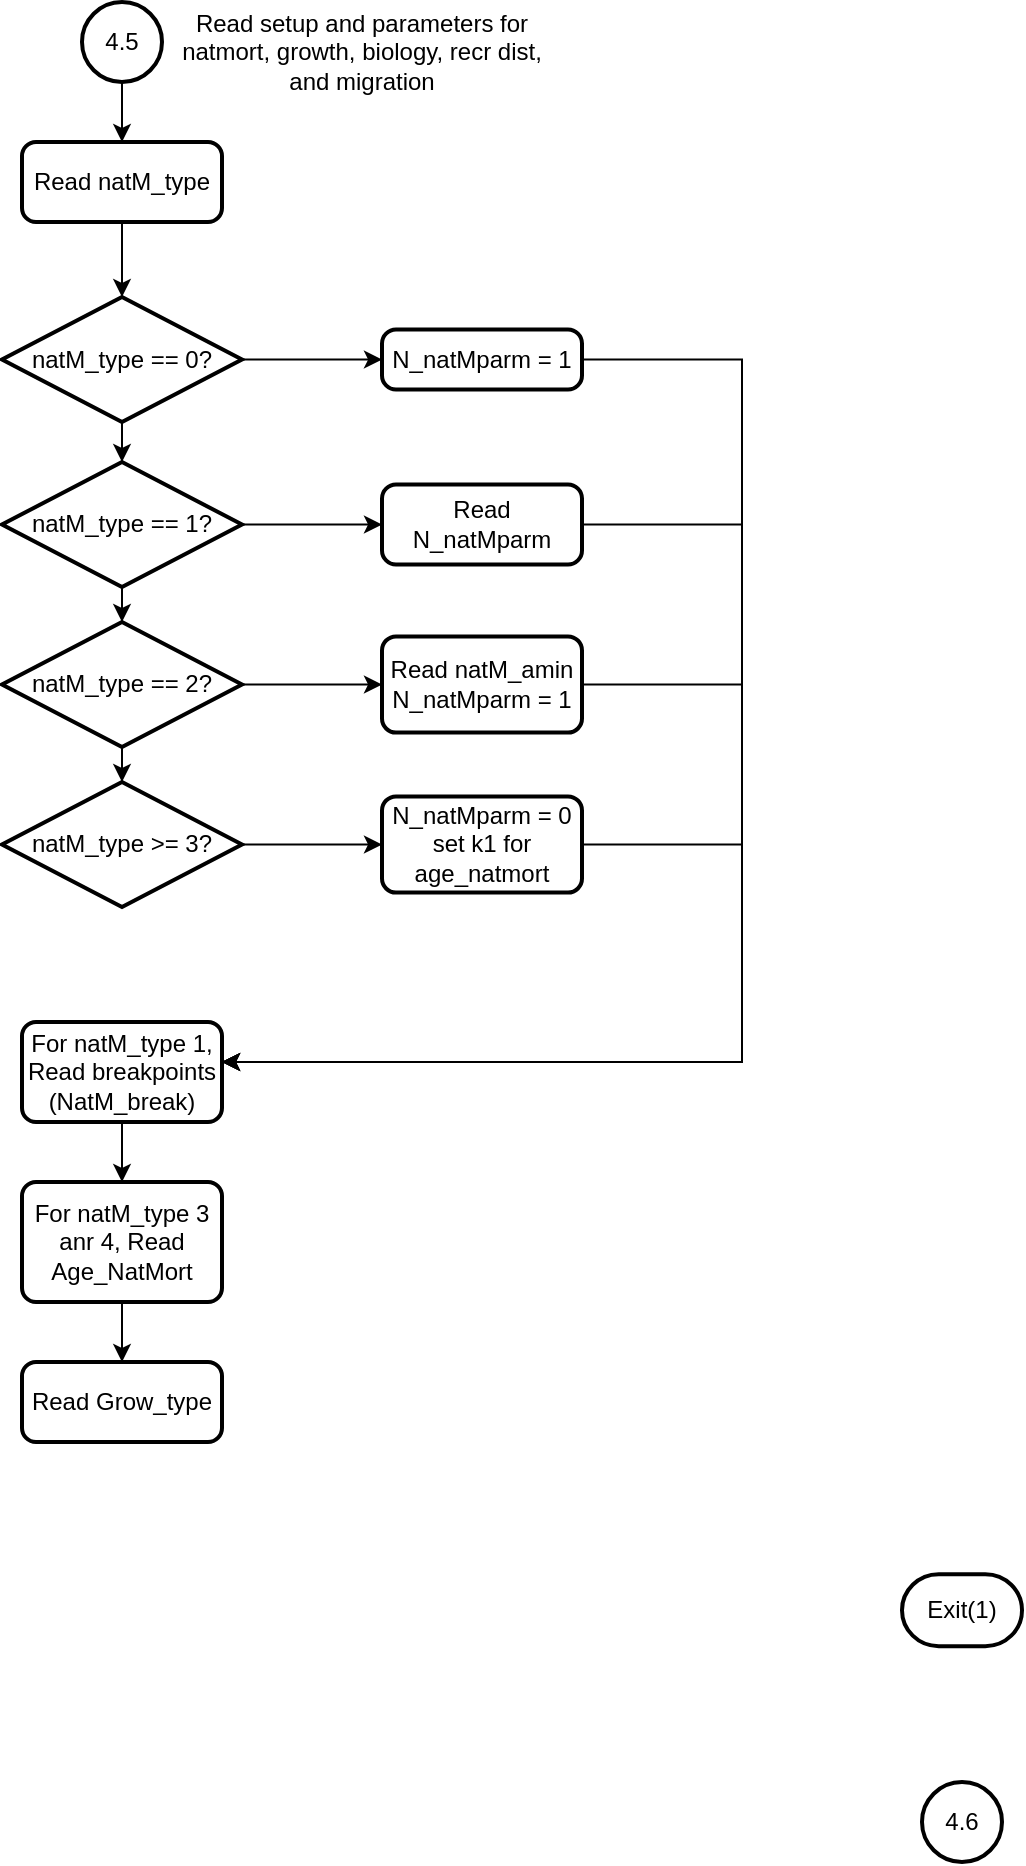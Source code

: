 <mxfile version="13.9.9" type="device"><diagram id="6a731a19-8d31-9384-78a2-239565b7b9f0" name="Page-1"><mxGraphModel dx="55" dy="555" grid="1" gridSize="10" guides="1" tooltips="1" connect="1" arrows="1" fold="1" page="1" pageScale="1" pageWidth="850" pageHeight="1100" background="#ffffff" math="0" shadow="0"><root><mxCell id="0"/><mxCell id="1" parent="0"/><mxCell id="a0kThJfAB2JnnVHFZHPF-62" style="edgeStyle=orthogonalEdgeStyle;rounded=0;orthogonalLoop=1;jettySize=auto;html=1;entryX=0.5;entryY=0;entryDx=0;entryDy=0;" edge="1" parent="1" source="a0kThJfAB2JnnVHFZHPF-63" target="a0kThJfAB2JnnVHFZHPF-68"><mxGeometry relative="1" as="geometry"/></mxCell><mxCell id="a0kThJfAB2JnnVHFZHPF-63" value="4.5" style="strokeWidth=2;html=1;shape=mxgraph.flowchart.start_2;whiteSpace=wrap;" vertex="1" parent="1"><mxGeometry x="1000" y="50" width="40" height="40" as="geometry"/></mxCell><mxCell id="a0kThJfAB2JnnVHFZHPF-64" value="Read setup and parameters for natmort, growth, biology, recr dist, and migration" style="text;html=1;strokeColor=none;fillColor=none;align=center;verticalAlign=middle;whiteSpace=wrap;rounded=0;" vertex="1" parent="1"><mxGeometry x="1040" y="50" width="200" height="50" as="geometry"/></mxCell><mxCell id="a0kThJfAB2JnnVHFZHPF-124" style="edgeStyle=orthogonalEdgeStyle;rounded=0;orthogonalLoop=1;jettySize=auto;html=1;" edge="1" parent="1" source="a0kThJfAB2JnnVHFZHPF-68" target="a0kThJfAB2JnnVHFZHPF-145"><mxGeometry relative="1" as="geometry"><mxPoint x="1020" y="200" as="targetPoint"/></mxGeometry></mxCell><mxCell id="a0kThJfAB2JnnVHFZHPF-68" value="Read natM_type" style="rounded=1;whiteSpace=wrap;html=1;absoluteArcSize=1;arcSize=14;strokeWidth=2;" vertex="1" parent="1"><mxGeometry x="970" y="120" width="100" height="40" as="geometry"/></mxCell><mxCell id="a0kThJfAB2JnnVHFZHPF-71" value="4.6" style="strokeWidth=2;html=1;shape=mxgraph.flowchart.start_2;whiteSpace=wrap;" vertex="1" parent="1"><mxGeometry x="1420" y="940" width="40" height="40" as="geometry"/></mxCell><mxCell id="a0kThJfAB2JnnVHFZHPF-101" value="Exit(1)" style="strokeWidth=2;html=1;shape=mxgraph.flowchart.terminator;whiteSpace=wrap;" vertex="1" parent="1"><mxGeometry x="1410" y="836.12" width="60" height="36" as="geometry"/></mxCell><mxCell id="a0kThJfAB2JnnVHFZHPF-169" style="edgeStyle=orthogonalEdgeStyle;rounded=0;orthogonalLoop=1;jettySize=auto;html=1;" edge="1" parent="1" source="a0kThJfAB2JnnVHFZHPF-103" target="a0kThJfAB2JnnVHFZHPF-167"><mxGeometry relative="1" as="geometry"/></mxCell><mxCell id="a0kThJfAB2JnnVHFZHPF-103" value="For natM_type 1, Read breakpoints (NatM_break)" style="rounded=1;whiteSpace=wrap;html=1;absoluteArcSize=1;arcSize=14;strokeWidth=2;" vertex="1" parent="1"><mxGeometry x="970" y="560" width="100" height="50" as="geometry"/></mxCell><mxCell id="a0kThJfAB2JnnVHFZHPF-154" style="edgeStyle=orthogonalEdgeStyle;rounded=0;orthogonalLoop=1;jettySize=auto;html=1;" edge="1" parent="1" source="a0kThJfAB2JnnVHFZHPF-145" target="a0kThJfAB2JnnVHFZHPF-146"><mxGeometry relative="1" as="geometry"/></mxCell><mxCell id="a0kThJfAB2JnnVHFZHPF-157" style="edgeStyle=orthogonalEdgeStyle;rounded=0;orthogonalLoop=1;jettySize=auto;html=1;" edge="1" parent="1" source="a0kThJfAB2JnnVHFZHPF-145" target="a0kThJfAB2JnnVHFZHPF-153"><mxGeometry relative="1" as="geometry"/></mxCell><mxCell id="a0kThJfAB2JnnVHFZHPF-145" value="natM_type == 0?" style="strokeWidth=2;html=1;shape=mxgraph.flowchart.decision;whiteSpace=wrap;" vertex="1" parent="1"><mxGeometry x="960" y="197.5" width="120" height="62.5" as="geometry"/></mxCell><mxCell id="a0kThJfAB2JnnVHFZHPF-155" style="edgeStyle=orthogonalEdgeStyle;rounded=0;orthogonalLoop=1;jettySize=auto;html=1;" edge="1" parent="1" source="a0kThJfAB2JnnVHFZHPF-146" target="a0kThJfAB2JnnVHFZHPF-147"><mxGeometry relative="1" as="geometry"/></mxCell><mxCell id="a0kThJfAB2JnnVHFZHPF-158" style="edgeStyle=orthogonalEdgeStyle;rounded=0;orthogonalLoop=1;jettySize=auto;html=1;entryX=0;entryY=0.5;entryDx=0;entryDy=0;" edge="1" parent="1" source="a0kThJfAB2JnnVHFZHPF-146" target="a0kThJfAB2JnnVHFZHPF-152"><mxGeometry relative="1" as="geometry"/></mxCell><mxCell id="a0kThJfAB2JnnVHFZHPF-146" value="natM_type == 1?" style="strokeWidth=2;html=1;shape=mxgraph.flowchart.decision;whiteSpace=wrap;" vertex="1" parent="1"><mxGeometry x="960" y="280" width="120" height="62.5" as="geometry"/></mxCell><mxCell id="a0kThJfAB2JnnVHFZHPF-156" style="edgeStyle=orthogonalEdgeStyle;rounded=0;orthogonalLoop=1;jettySize=auto;html=1;" edge="1" parent="1" source="a0kThJfAB2JnnVHFZHPF-147" target="a0kThJfAB2JnnVHFZHPF-148"><mxGeometry relative="1" as="geometry"/></mxCell><mxCell id="a0kThJfAB2JnnVHFZHPF-159" style="edgeStyle=orthogonalEdgeStyle;rounded=0;orthogonalLoop=1;jettySize=auto;html=1;" edge="1" parent="1" source="a0kThJfAB2JnnVHFZHPF-147" target="a0kThJfAB2JnnVHFZHPF-151"><mxGeometry relative="1" as="geometry"/></mxCell><mxCell id="a0kThJfAB2JnnVHFZHPF-147" value="natM_type == 2?" style="strokeWidth=2;html=1;shape=mxgraph.flowchart.decision;whiteSpace=wrap;" vertex="1" parent="1"><mxGeometry x="960" y="360" width="120" height="62.5" as="geometry"/></mxCell><mxCell id="a0kThJfAB2JnnVHFZHPF-160" style="edgeStyle=orthogonalEdgeStyle;rounded=0;orthogonalLoop=1;jettySize=auto;html=1;" edge="1" parent="1" source="a0kThJfAB2JnnVHFZHPF-148" target="a0kThJfAB2JnnVHFZHPF-150"><mxGeometry relative="1" as="geometry"/></mxCell><mxCell id="a0kThJfAB2JnnVHFZHPF-148" value="natM_type &amp;gt;= 3?" style="strokeWidth=2;html=1;shape=mxgraph.flowchart.decision;whiteSpace=wrap;" vertex="1" parent="1"><mxGeometry x="960" y="440" width="120" height="62.5" as="geometry"/></mxCell><mxCell id="a0kThJfAB2JnnVHFZHPF-166" style="edgeStyle=orthogonalEdgeStyle;rounded=0;orthogonalLoop=1;jettySize=auto;html=1;" edge="1" parent="1" source="a0kThJfAB2JnnVHFZHPF-150" target="a0kThJfAB2JnnVHFZHPF-103"><mxGeometry relative="1" as="geometry"><Array as="points"><mxPoint x="1330" y="471"/><mxPoint x="1330" y="580"/></Array></mxGeometry></mxCell><mxCell id="a0kThJfAB2JnnVHFZHPF-150" value="N_natMparm = 0&lt;br&gt;set k1 for age_natmort" style="rounded=1;whiteSpace=wrap;html=1;absoluteArcSize=1;arcSize=14;strokeWidth=2;" vertex="1" parent="1"><mxGeometry x="1150" y="447.19" width="100" height="48.12" as="geometry"/></mxCell><mxCell id="a0kThJfAB2JnnVHFZHPF-165" style="edgeStyle=orthogonalEdgeStyle;rounded=0;orthogonalLoop=1;jettySize=auto;html=1;" edge="1" parent="1" source="a0kThJfAB2JnnVHFZHPF-151" target="a0kThJfAB2JnnVHFZHPF-103"><mxGeometry relative="1" as="geometry"><Array as="points"><mxPoint x="1330" y="391"/><mxPoint x="1330" y="580"/></Array></mxGeometry></mxCell><mxCell id="a0kThJfAB2JnnVHFZHPF-151" value="Read natM_amin&lt;br&gt;N_natMparm = 1" style="rounded=1;whiteSpace=wrap;html=1;absoluteArcSize=1;arcSize=14;strokeWidth=2;" vertex="1" parent="1"><mxGeometry x="1150" y="367.19" width="100" height="48.12" as="geometry"/></mxCell><mxCell id="a0kThJfAB2JnnVHFZHPF-164" style="edgeStyle=orthogonalEdgeStyle;rounded=0;orthogonalLoop=1;jettySize=auto;html=1;" edge="1" parent="1" source="a0kThJfAB2JnnVHFZHPF-152" target="a0kThJfAB2JnnVHFZHPF-103"><mxGeometry relative="1" as="geometry"><Array as="points"><mxPoint x="1330" y="311"/><mxPoint x="1330" y="580"/></Array></mxGeometry></mxCell><mxCell id="a0kThJfAB2JnnVHFZHPF-152" value="Read N_natMparm" style="rounded=1;whiteSpace=wrap;html=1;absoluteArcSize=1;arcSize=14;strokeWidth=2;" vertex="1" parent="1"><mxGeometry x="1150" y="291.25" width="100" height="40" as="geometry"/></mxCell><mxCell id="a0kThJfAB2JnnVHFZHPF-161" style="edgeStyle=orthogonalEdgeStyle;rounded=0;orthogonalLoop=1;jettySize=auto;html=1;" edge="1" parent="1" source="a0kThJfAB2JnnVHFZHPF-153" target="a0kThJfAB2JnnVHFZHPF-103"><mxGeometry relative="1" as="geometry"><mxPoint x="1300" y="540" as="targetPoint"/><Array as="points"><mxPoint x="1330" y="229"/><mxPoint x="1330" y="580"/></Array></mxGeometry></mxCell><mxCell id="a0kThJfAB2JnnVHFZHPF-153" value="N_natMparm = 1" style="rounded=1;whiteSpace=wrap;html=1;absoluteArcSize=1;arcSize=14;strokeWidth=2;" vertex="1" parent="1"><mxGeometry x="1150" y="213.75" width="100" height="30" as="geometry"/></mxCell><mxCell id="a0kThJfAB2JnnVHFZHPF-170" style="edgeStyle=orthogonalEdgeStyle;rounded=0;orthogonalLoop=1;jettySize=auto;html=1;" edge="1" parent="1" source="a0kThJfAB2JnnVHFZHPF-167" target="a0kThJfAB2JnnVHFZHPF-168"><mxGeometry relative="1" as="geometry"/></mxCell><mxCell id="a0kThJfAB2JnnVHFZHPF-167" value="For natM_type 3 anr 4, Read Age_NatMort" style="rounded=1;whiteSpace=wrap;html=1;absoluteArcSize=1;arcSize=14;strokeWidth=2;" vertex="1" parent="1"><mxGeometry x="970" y="640" width="100" height="60" as="geometry"/></mxCell><mxCell id="a0kThJfAB2JnnVHFZHPF-168" value="Read Grow_type" style="rounded=1;whiteSpace=wrap;html=1;absoluteArcSize=1;arcSize=14;strokeWidth=2;" vertex="1" parent="1"><mxGeometry x="970" y="730" width="100" height="40" as="geometry"/></mxCell></root></mxGraphModel></diagram></mxfile>